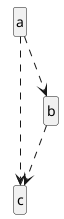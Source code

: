 @startuml
' Only greyscale
skinparam monochrome true
' Display UML icons (-, +, ~, #) instead of visibility icons
skinparam classAttributeIconSize 0
' Disable class / interface / ... icons
hide circles
' Hide empty boxes
hide empty members
' Display packages as frame
skinparam packageStyle frame
' Disable shadows
skinparam shadowing false

class "c"
class "b"
class "a"

"b" ..> "c"
"a" ..> "b"
"a" ..> "c"
@enduml

